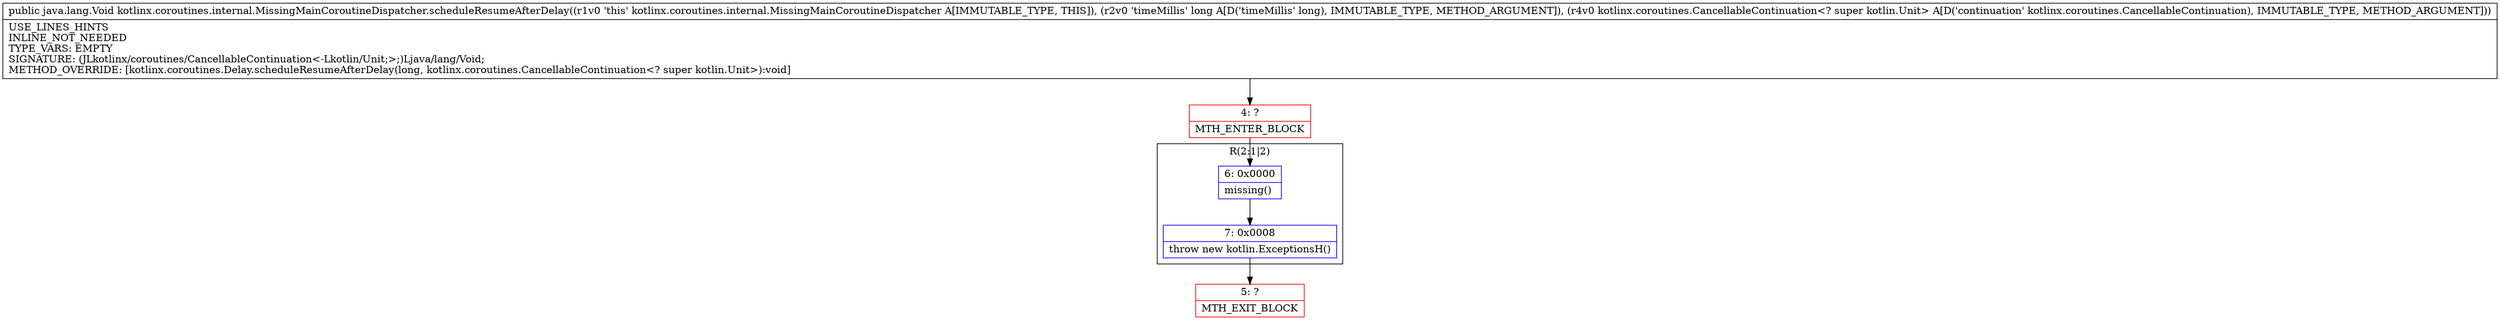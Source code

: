 digraph "CFG forkotlinx.coroutines.internal.MissingMainCoroutineDispatcher.scheduleResumeAfterDelay(JLkotlinx\/coroutines\/CancellableContinuation;)Ljava\/lang\/Void;" {
subgraph cluster_Region_1524216951 {
label = "R(2:1|2)";
node [shape=record,color=blue];
Node_6 [shape=record,label="{6\:\ 0x0000|missing()\l}"];
Node_7 [shape=record,label="{7\:\ 0x0008|throw new kotlin.ExceptionsH()\l}"];
}
Node_4 [shape=record,color=red,label="{4\:\ ?|MTH_ENTER_BLOCK\l}"];
Node_5 [shape=record,color=red,label="{5\:\ ?|MTH_EXIT_BLOCK\l}"];
MethodNode[shape=record,label="{public java.lang.Void kotlinx.coroutines.internal.MissingMainCoroutineDispatcher.scheduleResumeAfterDelay((r1v0 'this' kotlinx.coroutines.internal.MissingMainCoroutineDispatcher A[IMMUTABLE_TYPE, THIS]), (r2v0 'timeMillis' long A[D('timeMillis' long), IMMUTABLE_TYPE, METHOD_ARGUMENT]), (r4v0 kotlinx.coroutines.CancellableContinuation\<? super kotlin.Unit\> A[D('continuation' kotlinx.coroutines.CancellableContinuation), IMMUTABLE_TYPE, METHOD_ARGUMENT]))  | USE_LINES_HINTS\lINLINE_NOT_NEEDED\lTYPE_VARS: EMPTY\lSIGNATURE: (JLkotlinx\/coroutines\/CancellableContinuation\<\-Lkotlin\/Unit;\>;)Ljava\/lang\/Void;\lMETHOD_OVERRIDE: [kotlinx.coroutines.Delay.scheduleResumeAfterDelay(long, kotlinx.coroutines.CancellableContinuation\<? super kotlin.Unit\>):void]\l}"];
MethodNode -> Node_4;Node_6 -> Node_7;
Node_7 -> Node_5;
Node_4 -> Node_6;
}

